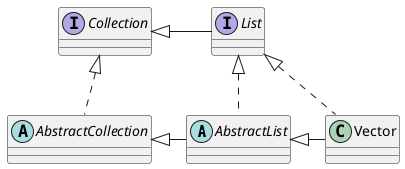 @startuml

abstract AbstractList
interface List

class Vector{

}

AbstractList <|- Vector
List <|.. Vector

abstract AbstractCollection

AbstractCollection <|- AbstractList
List <|.. AbstractList

interface Collection

Collection <|.. AbstractCollection
Collection <|- List

@enduml